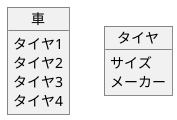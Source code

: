 @startuml 演習3-4_オブジェクト図.pu
object 車{
    タイヤ1
    タイヤ2
    タイヤ3
    タイヤ4
}
object タイヤ{
    サイズ
    メーカー
}

@enduml